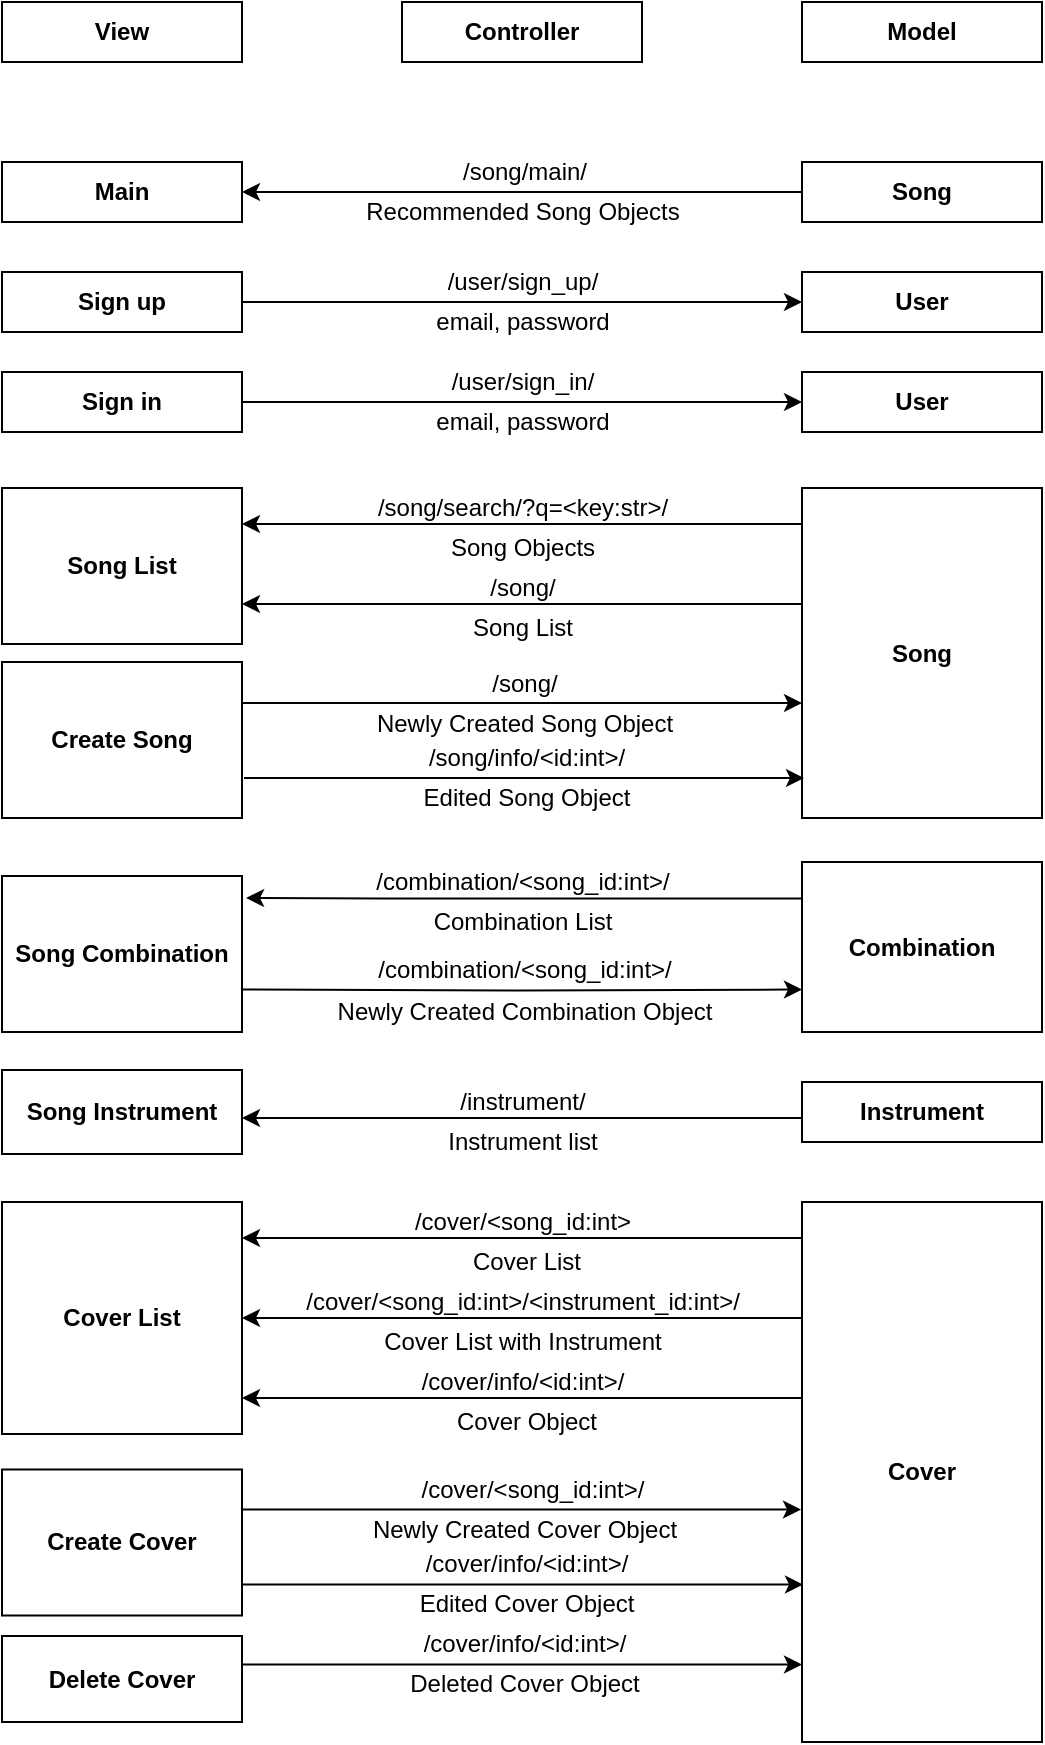 <mxfile>
    <diagram id="CbHIPSamcLqHPfsrgrwe" name="페이지-1">
        <mxGraphModel dx="606" dy="790" grid="1" gridSize="10" guides="1" tooltips="1" connect="1" arrows="1" fold="1" page="1" pageScale="1" pageWidth="827" pageHeight="1169" math="0" shadow="0">
            <root>
                <mxCell id="0"/>
                <mxCell id="1" parent="0"/>
                <mxCell id="65" value="&lt;b&gt;View&lt;/b&gt;" style="rounded=0;whiteSpace=wrap;html=1;" parent="1" vertex="1">
                    <mxGeometry x="80" y="80" width="120" height="30" as="geometry"/>
                </mxCell>
                <mxCell id="66" value="&lt;b&gt;Controller&lt;/b&gt;" style="rounded=0;whiteSpace=wrap;html=1;" parent="1" vertex="1">
                    <mxGeometry x="280" y="80" width="120" height="30" as="geometry"/>
                </mxCell>
                <mxCell id="67" value="&lt;b&gt;Model&lt;/b&gt;" style="rounded=0;whiteSpace=wrap;html=1;" parent="1" vertex="1">
                    <mxGeometry x="480" y="80" width="120" height="30" as="geometry"/>
                </mxCell>
                <mxCell id="68" style="edgeStyle=orthogonalEdgeStyle;rounded=0;orthogonalLoop=1;jettySize=auto;html=1;exitX=1;exitY=0.5;exitDx=0;exitDy=0;" parent="1" source="69" edge="1">
                    <mxGeometry relative="1" as="geometry">
                        <mxPoint x="480" y="230" as="targetPoint"/>
                    </mxGeometry>
                </mxCell>
                <mxCell id="69" value="&lt;b&gt;Sign up&lt;/b&gt;" style="rounded=0;whiteSpace=wrap;html=1;" parent="1" vertex="1">
                    <mxGeometry x="80" y="215" width="120" height="30" as="geometry"/>
                </mxCell>
                <mxCell id="70" value="&lt;b&gt;User&lt;/b&gt;" style="rounded=0;whiteSpace=wrap;html=1;" parent="1" vertex="1">
                    <mxGeometry x="480" y="215" width="120" height="30" as="geometry"/>
                </mxCell>
                <mxCell id="71" value="/user/sign_up/" style="text;html=1;align=center;verticalAlign=middle;resizable=0;points=[];autosize=1;strokeColor=none;fillColor=none;" parent="1" vertex="1">
                    <mxGeometry x="295" y="210" width="90" height="20" as="geometry"/>
                </mxCell>
                <mxCell id="72" value="email, password" style="text;html=1;align=center;verticalAlign=middle;resizable=0;points=[];autosize=1;strokeColor=none;fillColor=none;" parent="1" vertex="1">
                    <mxGeometry x="290" y="230" width="100" height="20" as="geometry"/>
                </mxCell>
                <mxCell id="73" value="&lt;b&gt;Main&lt;/b&gt;" style="rounded=0;whiteSpace=wrap;html=1;" parent="1" vertex="1">
                    <mxGeometry x="80" y="160" width="120" height="30" as="geometry"/>
                </mxCell>
                <mxCell id="74" style="edgeStyle=orthogonalEdgeStyle;rounded=0;orthogonalLoop=1;jettySize=auto;html=1;exitX=0;exitY=0.5;exitDx=0;exitDy=0;entryX=1;entryY=0.5;entryDx=0;entryDy=0;" parent="1" source="75" target="73" edge="1">
                    <mxGeometry relative="1" as="geometry"/>
                </mxCell>
                <mxCell id="75" value="&lt;b&gt;Song&lt;/b&gt;" style="rounded=0;whiteSpace=wrap;html=1;" parent="1" vertex="1">
                    <mxGeometry x="480" y="160" width="120" height="30" as="geometry"/>
                </mxCell>
                <mxCell id="76" value="/song/main/" style="text;html=1;align=center;verticalAlign=middle;resizable=0;points=[];autosize=1;strokeColor=none;fillColor=none;" parent="1" vertex="1">
                    <mxGeometry x="301" y="155" width="80" height="20" as="geometry"/>
                </mxCell>
                <mxCell id="77" value="Recommended Song Objects" style="text;html=1;align=center;verticalAlign=middle;resizable=0;points=[];autosize=1;strokeColor=none;fillColor=none;" parent="1" vertex="1">
                    <mxGeometry x="255" y="175" width="170" height="20" as="geometry"/>
                </mxCell>
                <mxCell id="78" style="edgeStyle=orthogonalEdgeStyle;rounded=0;orthogonalLoop=1;jettySize=auto;html=1;exitX=1;exitY=0.5;exitDx=0;exitDy=0;" parent="1" source="79" edge="1">
                    <mxGeometry relative="1" as="geometry">
                        <mxPoint x="480" y="280" as="targetPoint"/>
                    </mxGeometry>
                </mxCell>
                <mxCell id="79" value="&lt;b&gt;Sign in&lt;/b&gt;" style="rounded=0;whiteSpace=wrap;html=1;" parent="1" vertex="1">
                    <mxGeometry x="80" y="265" width="120" height="30" as="geometry"/>
                </mxCell>
                <mxCell id="80" value="&lt;b&gt;User&lt;/b&gt;" style="rounded=0;whiteSpace=wrap;html=1;" parent="1" vertex="1">
                    <mxGeometry x="480" y="265" width="120" height="30" as="geometry"/>
                </mxCell>
                <mxCell id="81" value="/user/sign_in/" style="text;html=1;align=center;verticalAlign=middle;resizable=0;points=[];autosize=1;strokeColor=none;fillColor=none;" parent="1" vertex="1">
                    <mxGeometry x="295" y="260" width="90" height="20" as="geometry"/>
                </mxCell>
                <mxCell id="82" value="email, password" style="text;html=1;align=center;verticalAlign=middle;resizable=0;points=[];autosize=1;strokeColor=none;fillColor=none;" parent="1" vertex="1">
                    <mxGeometry x="290" y="280" width="100" height="20" as="geometry"/>
                </mxCell>
                <mxCell id="83" value="&lt;b&gt;Song List&lt;/b&gt;" style="rounded=0;whiteSpace=wrap;html=1;" parent="1" vertex="1">
                    <mxGeometry x="80" y="323" width="120" height="78" as="geometry"/>
                </mxCell>
                <mxCell id="84" style="edgeStyle=orthogonalEdgeStyle;rounded=0;orthogonalLoop=1;jettySize=auto;html=1;exitX=0;exitY=0.25;exitDx=0;exitDy=0;" parent="1" source="85" target="83" edge="1">
                    <mxGeometry relative="1" as="geometry">
                        <mxPoint x="220" y="341" as="targetPoint"/>
                        <Array as="points">
                            <mxPoint x="480" y="341"/>
                        </Array>
                    </mxGeometry>
                </mxCell>
                <mxCell id="85" value="&lt;b&gt;Song&lt;/b&gt;" style="rounded=0;whiteSpace=wrap;html=1;" parent="1" vertex="1">
                    <mxGeometry x="480" y="323" width="120" height="165" as="geometry"/>
                </mxCell>
                <mxCell id="86" value="/song/search/?q=&amp;lt;key:str&amp;gt;/" style="text;html=1;align=center;verticalAlign=middle;resizable=0;points=[];autosize=1;strokeColor=none;fillColor=none;" parent="1" vertex="1">
                    <mxGeometry x="260" y="323" width="160" height="20" as="geometry"/>
                </mxCell>
                <mxCell id="87" value="Song Objects" style="text;html=1;align=center;verticalAlign=middle;resizable=0;points=[];autosize=1;strokeColor=none;fillColor=none;" parent="1" vertex="1">
                    <mxGeometry x="299" y="344" width="82" height="18" as="geometry"/>
                </mxCell>
                <mxCell id="88" value="/song/" style="text;html=1;align=center;verticalAlign=middle;resizable=0;points=[];autosize=1;strokeColor=none;fillColor=none;" parent="1" vertex="1">
                    <mxGeometry x="316" y="410.5" width="50" height="20" as="geometry"/>
                </mxCell>
                <mxCell id="89" value="Newly Created Song Object" style="text;html=1;align=center;verticalAlign=middle;resizable=0;points=[];autosize=1;strokeColor=none;fillColor=none;" parent="1" vertex="1">
                    <mxGeometry x="261" y="430.5" width="160" height="20" as="geometry"/>
                </mxCell>
                <mxCell id="90" style="edgeStyle=orthogonalEdgeStyle;rounded=0;orthogonalLoop=1;jettySize=auto;html=1;exitX=1;exitY=0.75;exitDx=0;exitDy=0;entryX=0;entryY=0.75;entryDx=0;entryDy=0;" parent="1" target="92" edge="1">
                    <mxGeometry relative="1" as="geometry">
                        <mxPoint x="200" y="573.75" as="sourcePoint"/>
                    </mxGeometry>
                </mxCell>
                <mxCell id="91" style="edgeStyle=orthogonalEdgeStyle;rounded=0;orthogonalLoop=1;jettySize=auto;html=1;exitX=0;exitY=0.25;exitDx=0;exitDy=0;entryX=0.917;entryY=0.681;entryDx=0;entryDy=0;entryPerimeter=0;" parent="1" edge="1">
                    <mxGeometry relative="1" as="geometry">
                        <mxPoint x="492" y="528.25" as="sourcePoint"/>
                        <mxPoint x="202.04" y="527.985" as="targetPoint"/>
                        <Array as="points">
                            <mxPoint x="270" y="528"/>
                            <mxPoint x="270" y="528"/>
                        </Array>
                    </mxGeometry>
                </mxCell>
                <mxCell id="92" value="&lt;b&gt;Combination&lt;/b&gt;" style="rounded=0;whiteSpace=wrap;html=1;" parent="1" vertex="1">
                    <mxGeometry x="480" y="510" width="120" height="85" as="geometry"/>
                </mxCell>
                <mxCell id="93" value="/combination/&amp;lt;song_id:int&amp;gt;/" style="text;html=1;align=center;verticalAlign=middle;resizable=0;points=[];autosize=1;strokeColor=none;fillColor=none;" parent="1" vertex="1">
                    <mxGeometry x="260" y="510" width="160" height="20" as="geometry"/>
                </mxCell>
                <mxCell id="94" value="Combination List" style="text;html=1;align=center;verticalAlign=middle;resizable=0;points=[];autosize=1;strokeColor=none;fillColor=none;" parent="1" vertex="1">
                    <mxGeometry x="290" y="530" width="100" height="20" as="geometry"/>
                </mxCell>
                <mxCell id="95" value="&lt;span style=&quot;color: rgba(0 , 0 , 0 , 0) ; font-family: monospace ; font-size: 0px&quot;&gt;%3CmxGraphModel%3E%3Croot%3E%3CmxCell%20id%3D%220%22%2F%3E%3CmxCell%20id%3D%221%22%20parent%3D%220%22%2F%3E%3CmxCell%20id%3D%222%22%20value%3D%22%2Fcombination%2F%26amp%3Blt%3Bsong_id%3Aint%26amp%3Bgt%3B%2F%22%20style%3D%22text%3Bhtml%3D1%3Balign%3Dcenter%3BverticalAlign%3Dmiddle%3Bresizable%3D0%3Bpoints%3D%5B%5D%3Bautosize%3D1%3BstrokeColor%3Dnone%3BfillColor%3Dnone%3B%22%20vertex%3D%221%22%20parent%3D%221%22%3E%3CmxGeometry%20x%3D%22260%22%20y%3D%22420%22%20width%3D%22160%22%20height%3D%2220%22%20as%3D%22geometry%22%2F%3E%3C%2FmxCell%3E%3C%2Froot%3E%3C%2FmxGraphModel%3E&lt;/span&gt;" style="text;html=1;align=center;verticalAlign=middle;resizable=0;points=[];autosize=1;strokeColor=none;fillColor=none;" parent="1" vertex="1">
                    <mxGeometry x="331" y="555" width="20" height="20" as="geometry"/>
                </mxCell>
                <mxCell id="96" value="Newly Created Combination Object" style="text;html=1;align=center;verticalAlign=middle;resizable=0;points=[];autosize=1;strokeColor=none;fillColor=none;" parent="1" vertex="1">
                    <mxGeometry x="241" y="575" width="200" height="20" as="geometry"/>
                </mxCell>
                <mxCell id="97" style="edgeStyle=orthogonalEdgeStyle;rounded=0;orthogonalLoop=1;jettySize=auto;html=1;exitX=1;exitY=0.75;exitDx=0;exitDy=0;entryX=0;entryY=0.75;entryDx=0;entryDy=0;" parent="1" edge="1">
                    <mxGeometry relative="1" as="geometry">
                        <mxPoint x="200" y="430.5" as="sourcePoint"/>
                        <mxPoint x="480" y="430.5" as="targetPoint"/>
                    </mxGeometry>
                </mxCell>
                <mxCell id="98" value="/combination/&amp;lt;song_id:int&amp;gt;/" style="text;html=1;align=center;verticalAlign=middle;resizable=0;points=[];autosize=1;strokeColor=none;fillColor=none;" parent="1" vertex="1">
                    <mxGeometry x="261" y="554" width="160" height="20" as="geometry"/>
                </mxCell>
                <mxCell id="99" value="&lt;b&gt;Instrument&lt;/b&gt;" style="rounded=0;whiteSpace=wrap;html=1;" parent="1" vertex="1">
                    <mxGeometry x="480" y="620" width="120" height="30" as="geometry"/>
                </mxCell>
                <mxCell id="100" style="edgeStyle=orthogonalEdgeStyle;rounded=0;orthogonalLoop=1;jettySize=auto;html=1;" parent="1" edge="1">
                    <mxGeometry relative="1" as="geometry">
                        <mxPoint x="480" y="638" as="sourcePoint"/>
                        <mxPoint x="200" y="638" as="targetPoint"/>
                        <Array as="points">
                            <mxPoint x="270" y="638"/>
                            <mxPoint x="270" y="638"/>
                        </Array>
                    </mxGeometry>
                </mxCell>
                <mxCell id="101" value="/instrument/" style="text;html=1;align=center;verticalAlign=middle;resizable=0;points=[];autosize=1;strokeColor=none;fillColor=none;" parent="1" vertex="1">
                    <mxGeometry x="300" y="620" width="80" height="20" as="geometry"/>
                </mxCell>
                <mxCell id="102" value="Instrument list" style="text;html=1;align=center;verticalAlign=middle;resizable=0;points=[];autosize=1;strokeColor=none;fillColor=none;" parent="1" vertex="1">
                    <mxGeometry x="295" y="640" width="90" height="20" as="geometry"/>
                </mxCell>
                <mxCell id="103" style="edgeStyle=orthogonalEdgeStyle;rounded=0;orthogonalLoop=1;jettySize=auto;html=1;exitX=0;exitY=0.25;exitDx=0;exitDy=0;" parent="1" edge="1">
                    <mxGeometry relative="1" as="geometry">
                        <mxPoint x="480" y="404.25" as="sourcePoint"/>
                        <mxPoint x="200" y="381" as="targetPoint"/>
                        <Array as="points">
                            <mxPoint x="480" y="381"/>
                        </Array>
                    </mxGeometry>
                </mxCell>
                <mxCell id="104" value="/song/" style="text;html=1;align=center;verticalAlign=middle;resizable=0;points=[];autosize=1;strokeColor=none;fillColor=none;" parent="1" vertex="1">
                    <mxGeometry x="315" y="363" width="50" height="20" as="geometry"/>
                </mxCell>
                <mxCell id="105" value="Song List" style="text;html=1;align=center;verticalAlign=middle;resizable=0;points=[];autosize=1;strokeColor=none;fillColor=none;" parent="1" vertex="1">
                    <mxGeometry x="305" y="383" width="70" height="20" as="geometry"/>
                </mxCell>
                <mxCell id="106" value="/song/info/&amp;lt;id:int&amp;gt;/" style="text;html=1;align=center;verticalAlign=middle;resizable=0;points=[];autosize=1;strokeColor=none;fillColor=none;" parent="1" vertex="1">
                    <mxGeometry x="287" y="448" width="110" height="20" as="geometry"/>
                </mxCell>
                <mxCell id="107" value="Edited Song Object" style="text;html=1;align=center;verticalAlign=middle;resizable=0;points=[];autosize=1;strokeColor=none;fillColor=none;" parent="1" vertex="1">
                    <mxGeometry x="282" y="468" width="120" height="20" as="geometry"/>
                </mxCell>
                <mxCell id="108" style="edgeStyle=orthogonalEdgeStyle;rounded=0;orthogonalLoop=1;jettySize=auto;html=1;exitX=1;exitY=0.75;exitDx=0;exitDy=0;entryX=0;entryY=0.75;entryDx=0;entryDy=0;" parent="1" edge="1">
                    <mxGeometry relative="1" as="geometry">
                        <mxPoint x="201.0" y="468" as="sourcePoint"/>
                        <mxPoint x="481.0" y="468" as="targetPoint"/>
                    </mxGeometry>
                </mxCell>
                <mxCell id="109" value="&lt;b&gt;Cover List&lt;/b&gt;" style="rounded=0;whiteSpace=wrap;html=1;" parent="1" vertex="1">
                    <mxGeometry x="80" y="680" width="120" height="116" as="geometry"/>
                </mxCell>
                <mxCell id="110" value="&lt;b&gt;Cover&lt;/b&gt;" style="rounded=0;whiteSpace=wrap;html=1;" parent="1" vertex="1">
                    <mxGeometry x="480" y="680" width="120" height="270" as="geometry"/>
                </mxCell>
                <mxCell id="111" style="edgeStyle=orthogonalEdgeStyle;rounded=0;orthogonalLoop=1;jettySize=auto;html=1;" parent="1" edge="1">
                    <mxGeometry relative="1" as="geometry">
                        <mxPoint x="480" y="698" as="sourcePoint"/>
                        <mxPoint x="200" y="698" as="targetPoint"/>
                        <Array as="points">
                            <mxPoint x="480" y="698"/>
                        </Array>
                    </mxGeometry>
                </mxCell>
                <mxCell id="112" value="/cover/&amp;lt;song_id:int&amp;gt;" style="text;html=1;align=center;verticalAlign=middle;resizable=0;points=[];autosize=1;strokeColor=none;fillColor=none;" parent="1" vertex="1">
                    <mxGeometry x="280" y="680" width="120" height="20" as="geometry"/>
                </mxCell>
                <mxCell id="113" style="edgeStyle=orthogonalEdgeStyle;rounded=0;orthogonalLoop=1;jettySize=auto;html=1;" parent="1" edge="1">
                    <mxGeometry relative="1" as="geometry">
                        <mxPoint x="480" y="738" as="sourcePoint"/>
                        <mxPoint x="200" y="738" as="targetPoint"/>
                        <Array as="points">
                            <mxPoint x="480" y="738"/>
                        </Array>
                    </mxGeometry>
                </mxCell>
                <mxCell id="114" value="/cover/&amp;lt;song_id:int&amp;gt;/&amp;lt;instrument_id:int&amp;gt;/" style="text;html=1;align=center;verticalAlign=middle;resizable=0;points=[];autosize=1;strokeColor=none;fillColor=none;" parent="1" vertex="1">
                    <mxGeometry x="225" y="720" width="230" height="20" as="geometry"/>
                </mxCell>
                <mxCell id="115" value="Cover List with Instrument" style="text;html=1;align=center;verticalAlign=middle;resizable=0;points=[];autosize=1;strokeColor=none;fillColor=none;" parent="1" vertex="1">
                    <mxGeometry x="265" y="740" width="150" height="20" as="geometry"/>
                </mxCell>
                <mxCell id="116" value="Cover List" style="text;html=1;align=center;verticalAlign=middle;resizable=0;points=[];autosize=1;strokeColor=none;fillColor=none;" parent="1" vertex="1">
                    <mxGeometry x="307" y="700" width="70" height="20" as="geometry"/>
                </mxCell>
                <mxCell id="117" style="edgeStyle=orthogonalEdgeStyle;rounded=0;orthogonalLoop=1;jettySize=auto;html=1;" parent="1" edge="1">
                    <mxGeometry relative="1" as="geometry">
                        <mxPoint x="480" y="778" as="sourcePoint"/>
                        <mxPoint x="200" y="778" as="targetPoint"/>
                        <Array as="points">
                            <mxPoint x="480" y="778"/>
                        </Array>
                    </mxGeometry>
                </mxCell>
                <mxCell id="118" value="/cover/info/&amp;lt;id:int&amp;gt;/" style="text;html=1;align=center;verticalAlign=middle;resizable=0;points=[];autosize=1;strokeColor=none;fillColor=none;" parent="1" vertex="1">
                    <mxGeometry x="280" y="760" width="120" height="20" as="geometry"/>
                </mxCell>
                <mxCell id="119" value="Cover Object" style="text;html=1;align=center;verticalAlign=middle;resizable=0;points=[];autosize=1;strokeColor=none;fillColor=none;" parent="1" vertex="1">
                    <mxGeometry x="297" y="780" width="90" height="20" as="geometry"/>
                </mxCell>
                <mxCell id="120" value="Newly Created Cover Object" style="text;html=1;align=center;verticalAlign=middle;resizable=0;points=[];autosize=1;strokeColor=none;fillColor=none;" parent="1" vertex="1">
                    <mxGeometry x="255.5" y="833.75" width="170" height="20" as="geometry"/>
                </mxCell>
                <mxCell id="121" style="edgeStyle=orthogonalEdgeStyle;rounded=0;orthogonalLoop=1;jettySize=auto;html=1;exitX=1;exitY=0.75;exitDx=0;exitDy=0;entryX=0;entryY=0.75;entryDx=0;entryDy=0;" parent="1" edge="1">
                    <mxGeometry relative="1" as="geometry">
                        <mxPoint x="199.5" y="833.75" as="sourcePoint"/>
                        <mxPoint x="479.5" y="833.75" as="targetPoint"/>
                    </mxGeometry>
                </mxCell>
                <mxCell id="122" value="/cover/info/&amp;lt;id:int&amp;gt;/" style="text;html=1;align=center;verticalAlign=middle;resizable=0;points=[];autosize=1;strokeColor=none;fillColor=none;" parent="1" vertex="1">
                    <mxGeometry x="281.5" y="851.25" width="120" height="20" as="geometry"/>
                </mxCell>
                <mxCell id="123" value="Edited Cover Object" style="text;html=1;align=center;verticalAlign=middle;resizable=0;points=[];autosize=1;strokeColor=none;fillColor=none;" parent="1" vertex="1">
                    <mxGeometry x="281.5" y="871.25" width="120" height="20" as="geometry"/>
                </mxCell>
                <mxCell id="124" style="edgeStyle=orthogonalEdgeStyle;rounded=0;orthogonalLoop=1;jettySize=auto;html=1;exitX=1;exitY=0.75;exitDx=0;exitDy=0;entryX=0;entryY=0.75;entryDx=0;entryDy=0;" parent="1" edge="1">
                    <mxGeometry relative="1" as="geometry">
                        <mxPoint x="200.5" y="871.25" as="sourcePoint"/>
                        <mxPoint x="480.5" y="871.25" as="targetPoint"/>
                        <Array as="points">
                            <mxPoint x="420" y="871"/>
                            <mxPoint x="420" y="871"/>
                        </Array>
                    </mxGeometry>
                </mxCell>
                <mxCell id="125" value="/cover/&amp;lt;song_id:int&amp;gt;/" style="text;html=1;align=center;verticalAlign=middle;resizable=0;points=[];autosize=1;strokeColor=none;fillColor=none;" parent="1" vertex="1">
                    <mxGeometry x="279.5" y="813.75" width="130" height="20" as="geometry"/>
                </mxCell>
                <mxCell id="126" value="/cover/info/&amp;lt;id:int&amp;gt;/" style="text;html=1;align=center;verticalAlign=middle;resizable=0;points=[];autosize=1;strokeColor=none;fillColor=none;" parent="1" vertex="1">
                    <mxGeometry x="281" y="891.25" width="120" height="20" as="geometry"/>
                </mxCell>
                <mxCell id="127" value="Deleted Cover Object" style="text;html=1;align=center;verticalAlign=middle;resizable=0;points=[];autosize=1;strokeColor=none;fillColor=none;" parent="1" vertex="1">
                    <mxGeometry x="276" y="911.25" width="130" height="20" as="geometry"/>
                </mxCell>
                <mxCell id="128" style="edgeStyle=orthogonalEdgeStyle;rounded=0;orthogonalLoop=1;jettySize=auto;html=1;exitX=1;exitY=0.75;exitDx=0;exitDy=0;entryX=0;entryY=0.75;entryDx=0;entryDy=0;" parent="1" edge="1">
                    <mxGeometry relative="1" as="geometry">
                        <mxPoint x="200" y="911.25" as="sourcePoint"/>
                        <mxPoint x="480" y="911.25" as="targetPoint"/>
                        <Array as="points">
                            <mxPoint x="419.5" y="911"/>
                            <mxPoint x="419.5" y="911"/>
                        </Array>
                    </mxGeometry>
                </mxCell>
                <mxCell id="129" value="&lt;b&gt;Create Song&lt;/b&gt;" style="rounded=0;whiteSpace=wrap;html=1;" parent="1" vertex="1">
                    <mxGeometry x="80" y="410" width="120" height="78" as="geometry"/>
                </mxCell>
                <mxCell id="130" value="&lt;b&gt;Song Combination&lt;/b&gt;" style="rounded=0;whiteSpace=wrap;html=1;" parent="1" vertex="1">
                    <mxGeometry x="80" y="517" width="120" height="78" as="geometry"/>
                </mxCell>
                <mxCell id="131" value="&lt;b&gt;Song Instrument&lt;/b&gt;" style="rounded=0;whiteSpace=wrap;html=1;" parent="1" vertex="1">
                    <mxGeometry x="80" y="614" width="120" height="42" as="geometry"/>
                </mxCell>
                <mxCell id="132" value="&lt;b&gt;Create Cover&lt;/b&gt;" style="rounded=0;whiteSpace=wrap;html=1;" parent="1" vertex="1">
                    <mxGeometry x="80" y="813.75" width="120" height="73" as="geometry"/>
                </mxCell>
                <mxCell id="133" value="&lt;b&gt;Delete Cover&lt;/b&gt;" style="rounded=0;whiteSpace=wrap;html=1;" parent="1" vertex="1">
                    <mxGeometry x="80" y="897" width="120" height="43" as="geometry"/>
                </mxCell>
            </root>
        </mxGraphModel>
    </diagram>
</mxfile>